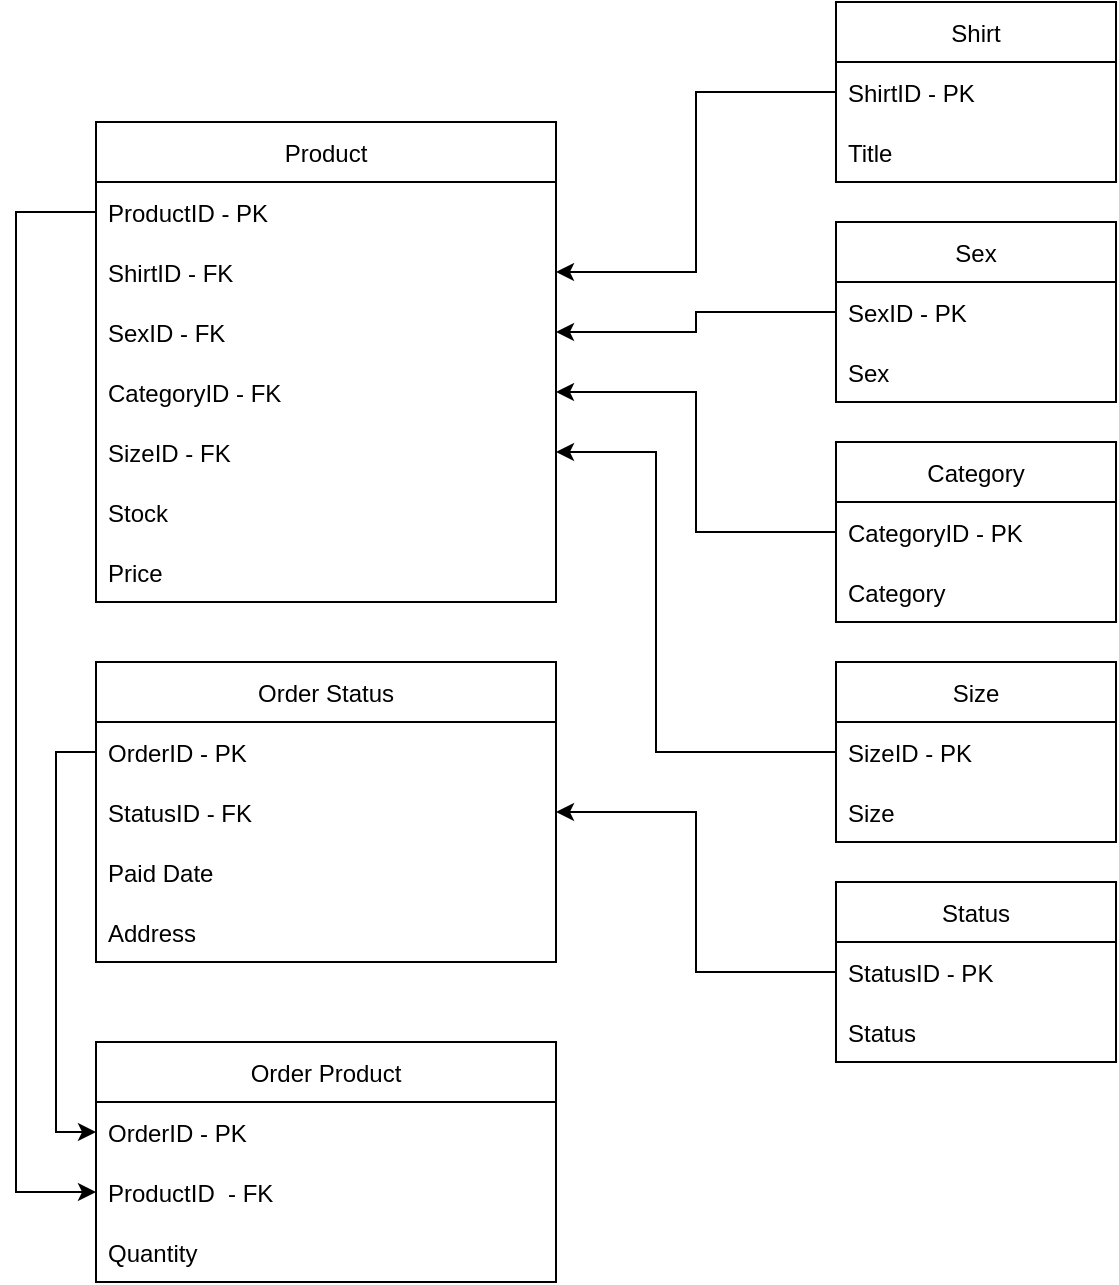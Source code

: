 <mxfile version="17.4.5"><diagram id="wZwG2ZQFLH4lIpnEibtd" name="Page-1"><mxGraphModel dx="1360" dy="806" grid="1" gridSize="10" guides="1" tooltips="1" connect="1" arrows="1" fold="1" page="1" pageScale="1" pageWidth="850" pageHeight="1100" math="0" shadow="0"><root><mxCell id="0"/><mxCell id="1" parent="0"/><mxCell id="ro4tl-k2ew0hrfqKvz-O-1" value="Product" style="swimlane;fontStyle=0;childLayout=stackLayout;horizontal=1;startSize=30;horizontalStack=0;resizeParent=1;resizeParentMax=0;resizeLast=0;collapsible=1;marginBottom=0;" vertex="1" parent="1"><mxGeometry x="240" y="150" width="230" height="240" as="geometry"/></mxCell><mxCell id="ro4tl-k2ew0hrfqKvz-O-33" value="ProductID - PK" style="text;strokeColor=none;fillColor=none;align=left;verticalAlign=middle;spacingLeft=4;spacingRight=4;overflow=hidden;points=[[0,0.5],[1,0.5]];portConstraint=eastwest;rotatable=0;" vertex="1" parent="ro4tl-k2ew0hrfqKvz-O-1"><mxGeometry y="30" width="230" height="30" as="geometry"/></mxCell><mxCell id="ro4tl-k2ew0hrfqKvz-O-2" value="ShirtID - FK" style="text;strokeColor=none;fillColor=none;align=left;verticalAlign=middle;spacingLeft=4;spacingRight=4;overflow=hidden;points=[[0,0.5],[1,0.5]];portConstraint=eastwest;rotatable=0;" vertex="1" parent="ro4tl-k2ew0hrfqKvz-O-1"><mxGeometry y="60" width="230" height="30" as="geometry"/></mxCell><mxCell id="ro4tl-k2ew0hrfqKvz-O-3" value="SexID - FK" style="text;strokeColor=none;fillColor=none;align=left;verticalAlign=middle;spacingLeft=4;spacingRight=4;overflow=hidden;points=[[0,0.5],[1,0.5]];portConstraint=eastwest;rotatable=0;" vertex="1" parent="ro4tl-k2ew0hrfqKvz-O-1"><mxGeometry y="90" width="230" height="30" as="geometry"/></mxCell><mxCell id="ro4tl-k2ew0hrfqKvz-O-4" value="CategoryID - FK" style="text;strokeColor=none;fillColor=none;align=left;verticalAlign=middle;spacingLeft=4;spacingRight=4;overflow=hidden;points=[[0,0.5],[1,0.5]];portConstraint=eastwest;rotatable=0;" vertex="1" parent="ro4tl-k2ew0hrfqKvz-O-1"><mxGeometry y="120" width="230" height="30" as="geometry"/></mxCell><mxCell id="ro4tl-k2ew0hrfqKvz-O-17" value="SizeID - FK" style="text;strokeColor=none;fillColor=none;align=left;verticalAlign=middle;spacingLeft=4;spacingRight=4;overflow=hidden;points=[[0,0.5],[1,0.5]];portConstraint=eastwest;rotatable=0;" vertex="1" parent="ro4tl-k2ew0hrfqKvz-O-1"><mxGeometry y="150" width="230" height="30" as="geometry"/></mxCell><mxCell id="ro4tl-k2ew0hrfqKvz-O-35" value="Stock" style="text;strokeColor=none;fillColor=none;align=left;verticalAlign=middle;spacingLeft=4;spacingRight=4;overflow=hidden;points=[[0,0.5],[1,0.5]];portConstraint=eastwest;rotatable=0;" vertex="1" parent="ro4tl-k2ew0hrfqKvz-O-1"><mxGeometry y="180" width="230" height="30" as="geometry"/></mxCell><mxCell id="ro4tl-k2ew0hrfqKvz-O-34" value="Price" style="text;strokeColor=none;fillColor=none;align=left;verticalAlign=middle;spacingLeft=4;spacingRight=4;overflow=hidden;points=[[0,0.5],[1,0.5]];portConstraint=eastwest;rotatable=0;" vertex="1" parent="ro4tl-k2ew0hrfqKvz-O-1"><mxGeometry y="210" width="230" height="30" as="geometry"/></mxCell><mxCell id="ro4tl-k2ew0hrfqKvz-O-5" value="Sex" style="swimlane;fontStyle=0;childLayout=stackLayout;horizontal=1;startSize=30;horizontalStack=0;resizeParent=1;resizeParentMax=0;resizeLast=0;collapsible=1;marginBottom=0;" vertex="1" parent="1"><mxGeometry x="610" y="200" width="140" height="90" as="geometry"/></mxCell><mxCell id="ro4tl-k2ew0hrfqKvz-O-6" value="SexID - PK" style="text;strokeColor=none;fillColor=none;align=left;verticalAlign=middle;spacingLeft=4;spacingRight=4;overflow=hidden;points=[[0,0.5],[1,0.5]];portConstraint=eastwest;rotatable=0;" vertex="1" parent="ro4tl-k2ew0hrfqKvz-O-5"><mxGeometry y="30" width="140" height="30" as="geometry"/></mxCell><mxCell id="ro4tl-k2ew0hrfqKvz-O-7" value="Sex" style="text;strokeColor=none;fillColor=none;align=left;verticalAlign=middle;spacingLeft=4;spacingRight=4;overflow=hidden;points=[[0,0.5],[1,0.5]];portConstraint=eastwest;rotatable=0;" vertex="1" parent="ro4tl-k2ew0hrfqKvz-O-5"><mxGeometry y="60" width="140" height="30" as="geometry"/></mxCell><mxCell id="ro4tl-k2ew0hrfqKvz-O-9" style="edgeStyle=orthogonalEdgeStyle;rounded=0;orthogonalLoop=1;jettySize=auto;html=1;" edge="1" parent="1" source="ro4tl-k2ew0hrfqKvz-O-6" target="ro4tl-k2ew0hrfqKvz-O-3"><mxGeometry relative="1" as="geometry"><Array as="points"/></mxGeometry></mxCell><mxCell id="ro4tl-k2ew0hrfqKvz-O-10" value="Category" style="swimlane;fontStyle=0;childLayout=stackLayout;horizontal=1;startSize=30;horizontalStack=0;resizeParent=1;resizeParentMax=0;resizeLast=0;collapsible=1;marginBottom=0;" vertex="1" parent="1"><mxGeometry x="610" y="310" width="140" height="90" as="geometry"/></mxCell><mxCell id="ro4tl-k2ew0hrfqKvz-O-11" value="CategoryID - PK" style="text;strokeColor=none;fillColor=none;align=left;verticalAlign=middle;spacingLeft=4;spacingRight=4;overflow=hidden;points=[[0,0.5],[1,0.5]];portConstraint=eastwest;rotatable=0;" vertex="1" parent="ro4tl-k2ew0hrfqKvz-O-10"><mxGeometry y="30" width="140" height="30" as="geometry"/></mxCell><mxCell id="ro4tl-k2ew0hrfqKvz-O-12" value="Category" style="text;strokeColor=none;fillColor=none;align=left;verticalAlign=middle;spacingLeft=4;spacingRight=4;overflow=hidden;points=[[0,0.5],[1,0.5]];portConstraint=eastwest;rotatable=0;" vertex="1" parent="ro4tl-k2ew0hrfqKvz-O-10"><mxGeometry y="60" width="140" height="30" as="geometry"/></mxCell><mxCell id="ro4tl-k2ew0hrfqKvz-O-15" style="edgeStyle=orthogonalEdgeStyle;rounded=0;orthogonalLoop=1;jettySize=auto;html=1;" edge="1" parent="1" source="ro4tl-k2ew0hrfqKvz-O-11" target="ro4tl-k2ew0hrfqKvz-O-4"><mxGeometry relative="1" as="geometry"/></mxCell><mxCell id="ro4tl-k2ew0hrfqKvz-O-18" value="Size" style="swimlane;fontStyle=0;childLayout=stackLayout;horizontal=1;startSize=30;horizontalStack=0;resizeParent=1;resizeParentMax=0;resizeLast=0;collapsible=1;marginBottom=0;" vertex="1" parent="1"><mxGeometry x="610" y="420" width="140" height="90" as="geometry"/></mxCell><mxCell id="ro4tl-k2ew0hrfqKvz-O-19" value="SizeID - PK" style="text;strokeColor=none;fillColor=none;align=left;verticalAlign=middle;spacingLeft=4;spacingRight=4;overflow=hidden;points=[[0,0.5],[1,0.5]];portConstraint=eastwest;rotatable=0;" vertex="1" parent="ro4tl-k2ew0hrfqKvz-O-18"><mxGeometry y="30" width="140" height="30" as="geometry"/></mxCell><mxCell id="ro4tl-k2ew0hrfqKvz-O-20" value="Size" style="text;strokeColor=none;fillColor=none;align=left;verticalAlign=middle;spacingLeft=4;spacingRight=4;overflow=hidden;points=[[0,0.5],[1,0.5]];portConstraint=eastwest;rotatable=0;" vertex="1" parent="ro4tl-k2ew0hrfqKvz-O-18"><mxGeometry y="60" width="140" height="30" as="geometry"/></mxCell><mxCell id="ro4tl-k2ew0hrfqKvz-O-22" style="edgeStyle=orthogonalEdgeStyle;rounded=0;orthogonalLoop=1;jettySize=auto;html=1;" edge="1" parent="1" source="ro4tl-k2ew0hrfqKvz-O-19" target="ro4tl-k2ew0hrfqKvz-O-17"><mxGeometry relative="1" as="geometry"><Array as="points"><mxPoint x="520" y="465"/><mxPoint x="520" y="315"/></Array></mxGeometry></mxCell><mxCell id="ro4tl-k2ew0hrfqKvz-O-28" value="Shirt" style="swimlane;fontStyle=0;childLayout=stackLayout;horizontal=1;startSize=30;horizontalStack=0;resizeParent=1;resizeParentMax=0;resizeLast=0;collapsible=1;marginBottom=0;" vertex="1" parent="1"><mxGeometry x="610" y="90" width="140" height="90" as="geometry"/></mxCell><mxCell id="ro4tl-k2ew0hrfqKvz-O-29" value="ShirtID - PK" style="text;strokeColor=none;fillColor=none;align=left;verticalAlign=middle;spacingLeft=4;spacingRight=4;overflow=hidden;points=[[0,0.5],[1,0.5]];portConstraint=eastwest;rotatable=0;" vertex="1" parent="ro4tl-k2ew0hrfqKvz-O-28"><mxGeometry y="30" width="140" height="30" as="geometry"/></mxCell><mxCell id="ro4tl-k2ew0hrfqKvz-O-30" value="Title" style="text;strokeColor=none;fillColor=none;align=left;verticalAlign=middle;spacingLeft=4;spacingRight=4;overflow=hidden;points=[[0,0.5],[1,0.5]];portConstraint=eastwest;rotatable=0;" vertex="1" parent="ro4tl-k2ew0hrfqKvz-O-28"><mxGeometry y="60" width="140" height="30" as="geometry"/></mxCell><mxCell id="ro4tl-k2ew0hrfqKvz-O-32" style="edgeStyle=orthogonalEdgeStyle;rounded=0;orthogonalLoop=1;jettySize=auto;html=1;" edge="1" parent="1" source="ro4tl-k2ew0hrfqKvz-O-29" target="ro4tl-k2ew0hrfqKvz-O-2"><mxGeometry relative="1" as="geometry"/></mxCell><mxCell id="ro4tl-k2ew0hrfqKvz-O-36" value="Order Status" style="swimlane;fontStyle=0;childLayout=stackLayout;horizontal=1;startSize=30;horizontalStack=0;resizeParent=1;resizeParentMax=0;resizeLast=0;collapsible=1;marginBottom=0;" vertex="1" parent="1"><mxGeometry x="240" y="420" width="230" height="150" as="geometry"/></mxCell><mxCell id="ro4tl-k2ew0hrfqKvz-O-41" value="OrderID - PK" style="text;strokeColor=none;fillColor=none;align=left;verticalAlign=middle;spacingLeft=4;spacingRight=4;overflow=hidden;points=[[0,0.5],[1,0.5]];portConstraint=eastwest;rotatable=0;" vertex="1" parent="ro4tl-k2ew0hrfqKvz-O-36"><mxGeometry y="30" width="230" height="30" as="geometry"/></mxCell><mxCell id="ro4tl-k2ew0hrfqKvz-O-37" value="StatusID - FK" style="text;strokeColor=none;fillColor=none;align=left;verticalAlign=middle;spacingLeft=4;spacingRight=4;overflow=hidden;points=[[0,0.5],[1,0.5]];portConstraint=eastwest;rotatable=0;" vertex="1" parent="ro4tl-k2ew0hrfqKvz-O-36"><mxGeometry y="60" width="230" height="30" as="geometry"/></mxCell><mxCell id="ro4tl-k2ew0hrfqKvz-O-38" value="Paid Date" style="text;strokeColor=none;fillColor=none;align=left;verticalAlign=middle;spacingLeft=4;spacingRight=4;overflow=hidden;points=[[0,0.5],[1,0.5]];portConstraint=eastwest;rotatable=0;" vertex="1" parent="ro4tl-k2ew0hrfqKvz-O-36"><mxGeometry y="90" width="230" height="30" as="geometry"/></mxCell><mxCell id="ro4tl-k2ew0hrfqKvz-O-48" value="Address" style="text;strokeColor=none;fillColor=none;align=left;verticalAlign=middle;spacingLeft=4;spacingRight=4;overflow=hidden;points=[[0,0.5],[1,0.5]];portConstraint=eastwest;rotatable=0;" vertex="1" parent="ro4tl-k2ew0hrfqKvz-O-36"><mxGeometry y="120" width="230" height="30" as="geometry"/></mxCell><mxCell id="ro4tl-k2ew0hrfqKvz-O-40" style="edgeStyle=orthogonalEdgeStyle;rounded=0;orthogonalLoop=1;jettySize=auto;html=1;entryX=0;entryY=0.5;entryDx=0;entryDy=0;" edge="1" parent="1" source="ro4tl-k2ew0hrfqKvz-O-33" target="ro4tl-k2ew0hrfqKvz-O-56"><mxGeometry relative="1" as="geometry"><mxPoint x="120" y="540" as="targetPoint"/><Array as="points"><mxPoint x="200" y="195"/><mxPoint x="200" y="685"/></Array></mxGeometry></mxCell><mxCell id="ro4tl-k2ew0hrfqKvz-O-42" value="Status" style="swimlane;fontStyle=0;childLayout=stackLayout;horizontal=1;startSize=30;horizontalStack=0;resizeParent=1;resizeParentMax=0;resizeLast=0;collapsible=1;marginBottom=0;" vertex="1" parent="1"><mxGeometry x="610" y="530" width="140" height="90" as="geometry"/></mxCell><mxCell id="ro4tl-k2ew0hrfqKvz-O-45" value="StatusID - PK" style="text;strokeColor=none;fillColor=none;align=left;verticalAlign=middle;spacingLeft=4;spacingRight=4;overflow=hidden;points=[[0,0.5],[1,0.5]];portConstraint=eastwest;rotatable=0;" vertex="1" parent="ro4tl-k2ew0hrfqKvz-O-42"><mxGeometry y="30" width="140" height="30" as="geometry"/></mxCell><mxCell id="ro4tl-k2ew0hrfqKvz-O-46" value="Status" style="text;strokeColor=none;fillColor=none;align=left;verticalAlign=middle;spacingLeft=4;spacingRight=4;overflow=hidden;points=[[0,0.5],[1,0.5]];portConstraint=eastwest;rotatable=0;" vertex="1" parent="ro4tl-k2ew0hrfqKvz-O-42"><mxGeometry y="60" width="140" height="30" as="geometry"/></mxCell><mxCell id="ro4tl-k2ew0hrfqKvz-O-47" style="edgeStyle=orthogonalEdgeStyle;rounded=0;orthogonalLoop=1;jettySize=auto;html=1;entryX=1;entryY=0.5;entryDx=0;entryDy=0;" edge="1" parent="1" source="ro4tl-k2ew0hrfqKvz-O-45" target="ro4tl-k2ew0hrfqKvz-O-37"><mxGeometry relative="1" as="geometry"><mxPoint x="550" y="650" as="targetPoint"/></mxGeometry></mxCell><mxCell id="ro4tl-k2ew0hrfqKvz-O-54" value="Order Product" style="swimlane;fontStyle=0;childLayout=stackLayout;horizontal=1;startSize=30;horizontalStack=0;resizeParent=1;resizeParentMax=0;resizeLast=0;collapsible=1;marginBottom=0;" vertex="1" parent="1"><mxGeometry x="240" y="610" width="230" height="120" as="geometry"/></mxCell><mxCell id="ro4tl-k2ew0hrfqKvz-O-55" value="OrderID - PK" style="text;strokeColor=none;fillColor=none;align=left;verticalAlign=middle;spacingLeft=4;spacingRight=4;overflow=hidden;points=[[0,0.5],[1,0.5]];portConstraint=eastwest;rotatable=0;" vertex="1" parent="ro4tl-k2ew0hrfqKvz-O-54"><mxGeometry y="30" width="230" height="30" as="geometry"/></mxCell><mxCell id="ro4tl-k2ew0hrfqKvz-O-56" value="ProductID  - FK" style="text;strokeColor=none;fillColor=none;align=left;verticalAlign=middle;spacingLeft=4;spacingRight=4;overflow=hidden;points=[[0,0.5],[1,0.5]];portConstraint=eastwest;rotatable=0;" vertex="1" parent="ro4tl-k2ew0hrfqKvz-O-54"><mxGeometry y="60" width="230" height="30" as="geometry"/></mxCell><mxCell id="ro4tl-k2ew0hrfqKvz-O-61" value="Quantity" style="text;strokeColor=none;fillColor=none;align=left;verticalAlign=middle;spacingLeft=4;spacingRight=4;overflow=hidden;points=[[0,0.5],[1,0.5]];portConstraint=eastwest;rotatable=0;" vertex="1" parent="ro4tl-k2ew0hrfqKvz-O-54"><mxGeometry y="90" width="230" height="30" as="geometry"/></mxCell><mxCell id="ro4tl-k2ew0hrfqKvz-O-60" style="edgeStyle=orthogonalEdgeStyle;rounded=0;orthogonalLoop=1;jettySize=auto;html=1;entryX=0;entryY=0.5;entryDx=0;entryDy=0;" edge="1" parent="1" source="ro4tl-k2ew0hrfqKvz-O-41" target="ro4tl-k2ew0hrfqKvz-O-55"><mxGeometry relative="1" as="geometry"/></mxCell></root></mxGraphModel></diagram></mxfile>